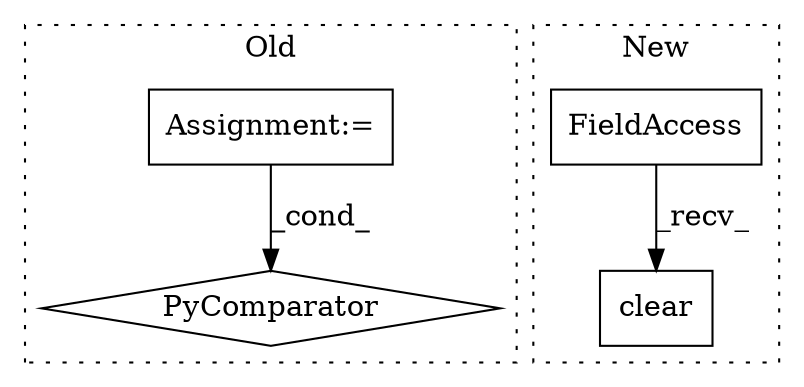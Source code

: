 digraph G {
subgraph cluster0 {
1 [label="PyComparator" a="113" s="14817" l="27" shape="diamond"];
3 [label="Assignment:=" a="7" s="14817" l="27" shape="box"];
label = "Old";
style="dotted";
}
subgraph cluster1 {
2 [label="clear" a="32" s="11781" l="7" shape="box"];
4 [label="FieldAccess" a="22" s="11767" l="13" shape="box"];
label = "New";
style="dotted";
}
3 -> 1 [label="_cond_"];
4 -> 2 [label="_recv_"];
}